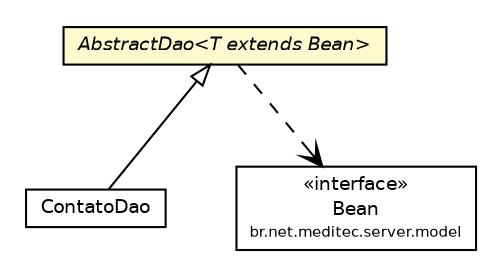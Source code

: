 #!/usr/local/bin/dot
#
# Class diagram 
# Generated by UmlGraph version 4.6 (http://www.spinellis.gr/sw/umlgraph)
#

digraph G {
	edge [fontname="Helvetica",fontsize=10,labelfontname="Helvetica",labelfontsize=10];
	node [fontname="Helvetica",fontsize=10,shape=plaintext];
	// br.net.meditec.server.dao.ContatoDao
	c5784 [label=<<table border="0" cellborder="1" cellspacing="0" cellpadding="2" port="p" href="./ContatoDao.html">
		<tr><td><table border="0" cellspacing="0" cellpadding="1">
			<tr><td> ContatoDao </td></tr>
		</table></td></tr>
		</table>>, fontname="Helvetica", fontcolor="black", fontsize=9.0];
	// br.net.meditec.server.dao.AbstractDao<T extends br.net.meditec.server.model.Bean>
	c5785 [label=<<table border="0" cellborder="1" cellspacing="0" cellpadding="2" port="p" bgcolor="lemonChiffon" href="./AbstractDao.html">
		<tr><td><table border="0" cellspacing="0" cellpadding="1">
			<tr><td><font face="Helvetica-Oblique"> AbstractDao&lt;T extends Bean&gt; </font></td></tr>
		</table></td></tr>
		</table>>, fontname="Helvetica", fontcolor="black", fontsize=9.0];
	// br.net.meditec.server.model.Bean
	c5788 [label=<<table border="0" cellborder="1" cellspacing="0" cellpadding="2" port="p" href="../model/Bean.html">
		<tr><td><table border="0" cellspacing="0" cellpadding="1">
			<tr><td> &laquo;interface&raquo; </td></tr>
			<tr><td> Bean </td></tr>
			<tr><td><font point-size="7.0"> br.net.meditec.server.model </font></td></tr>
		</table></td></tr>
		</table>>, fontname="Helvetica", fontcolor="black", fontsize=9.0];
	//br.net.meditec.server.dao.ContatoDao extends br.net.meditec.server.dao.AbstractDao<br.net.meditec.server.model.Contato>
	c5785:p -> c5784:p [dir=back,arrowtail=empty];
	// br.net.meditec.server.dao.AbstractDao<T extends br.net.meditec.server.model.Bean> DEPEND br.net.meditec.server.model.Bean
	c5785:p -> c5788:p [taillabel="", label="", headlabel="", fontname="Helvetica", fontcolor="black", fontsize=10.0, color="black", arrowhead=open, style=dashed];
}

